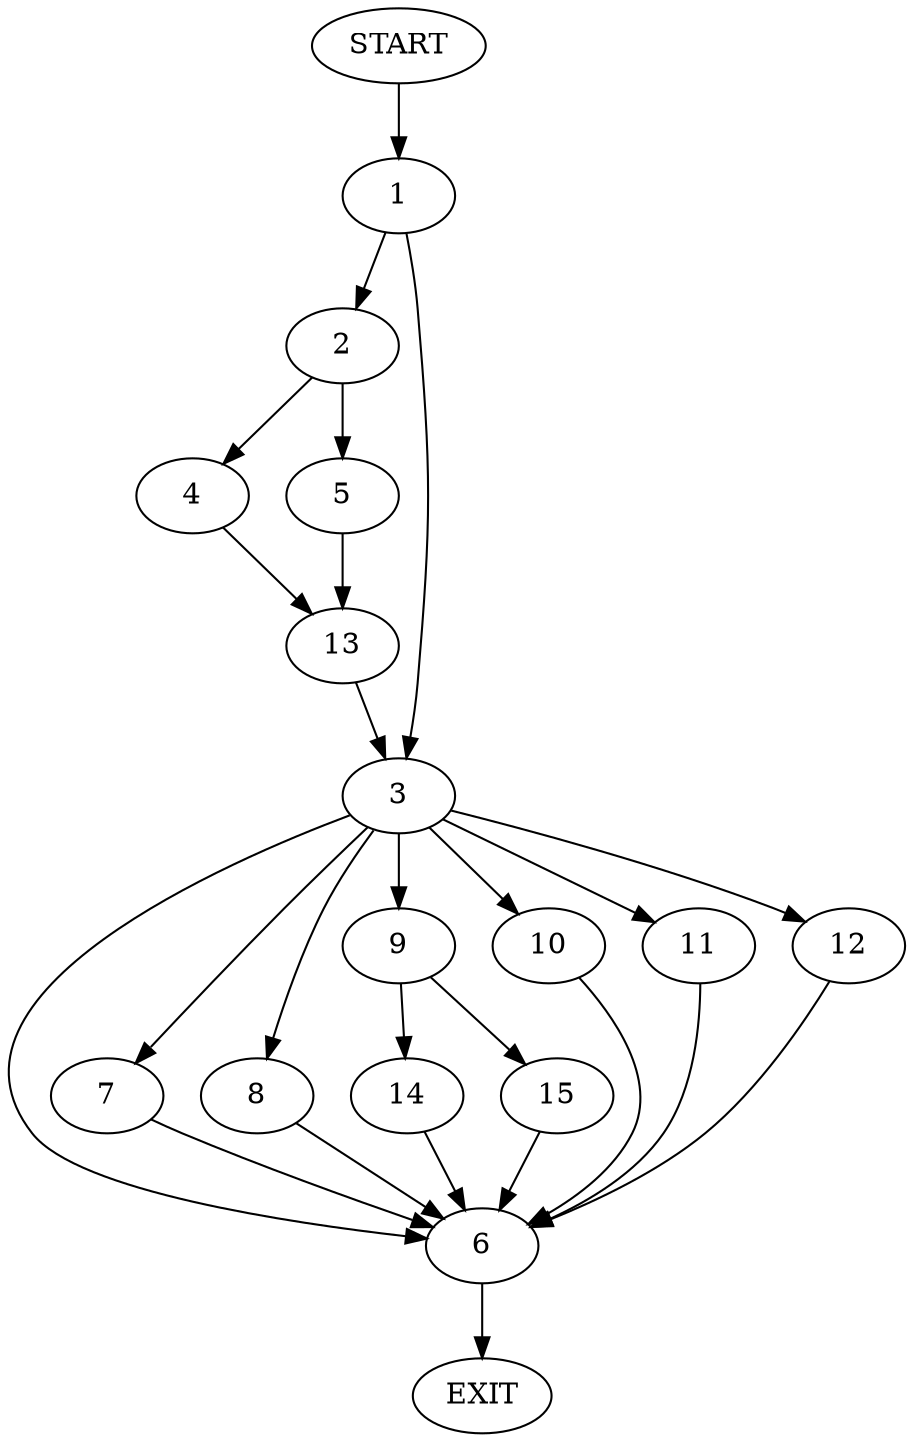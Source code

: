 digraph {
0 [label="START"]
16 [label="EXIT"]
0 -> 1
1 -> 2
1 -> 3
2 -> 4
2 -> 5
3 -> 6
3 -> 7
3 -> 8
3 -> 9
3 -> 10
3 -> 11
3 -> 12
5 -> 13
4 -> 13
13 -> 3
8 -> 6
9 -> 14
9 -> 15
11 -> 6
10 -> 6
7 -> 6
6 -> 16
12 -> 6
15 -> 6
14 -> 6
}
